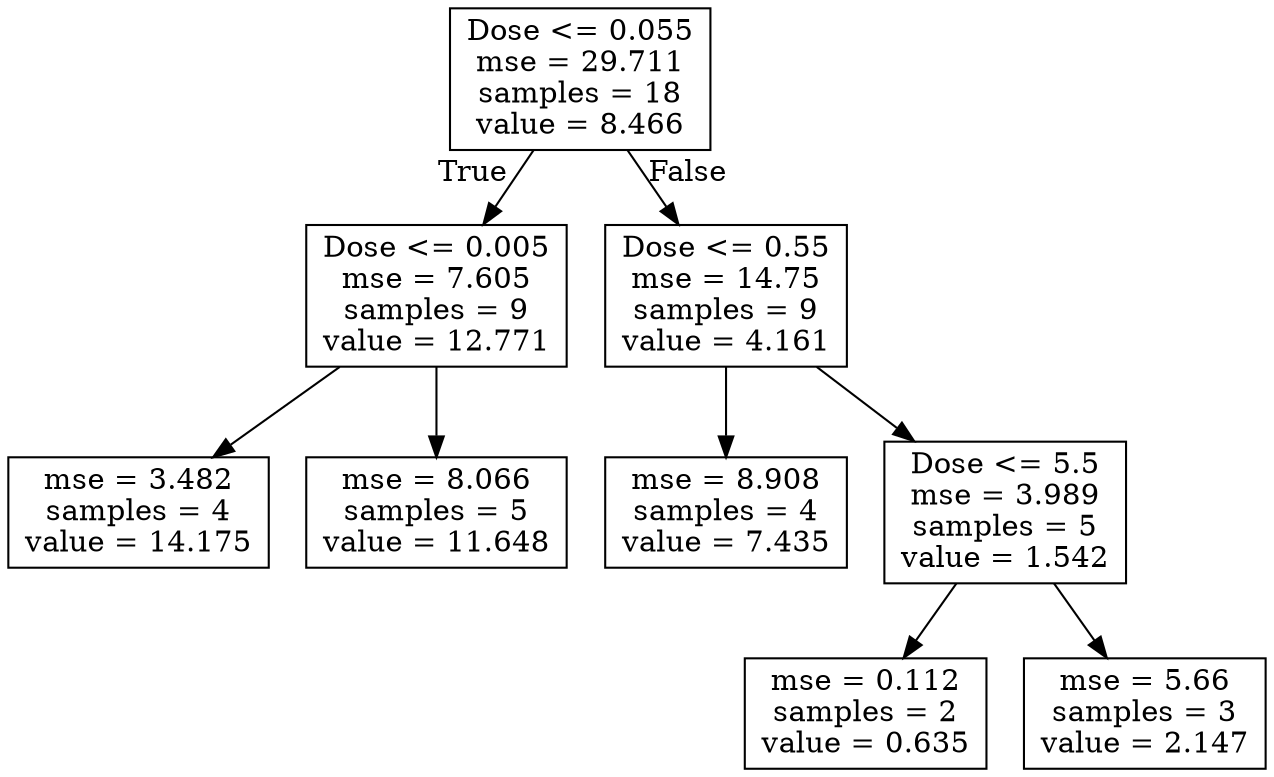 digraph Tree {
node [shape=box] ;
0 [label="Dose <= 0.055\nmse = 29.711\nsamples = 18\nvalue = 8.466"] ;
1 [label="Dose <= 0.005\nmse = 7.605\nsamples = 9\nvalue = 12.771"] ;
0 -> 1 [labeldistance=2.5, labelangle=45, headlabel="True"] ;
2 [label="mse = 3.482\nsamples = 4\nvalue = 14.175"] ;
1 -> 2 ;
3 [label="mse = 8.066\nsamples = 5\nvalue = 11.648"] ;
1 -> 3 ;
4 [label="Dose <= 0.55\nmse = 14.75\nsamples = 9\nvalue = 4.161"] ;
0 -> 4 [labeldistance=2.5, labelangle=-45, headlabel="False"] ;
5 [label="mse = 8.908\nsamples = 4\nvalue = 7.435"] ;
4 -> 5 ;
6 [label="Dose <= 5.5\nmse = 3.989\nsamples = 5\nvalue = 1.542"] ;
4 -> 6 ;
7 [label="mse = 0.112\nsamples = 2\nvalue = 0.635"] ;
6 -> 7 ;
8 [label="mse = 5.66\nsamples = 3\nvalue = 2.147"] ;
6 -> 8 ;
}